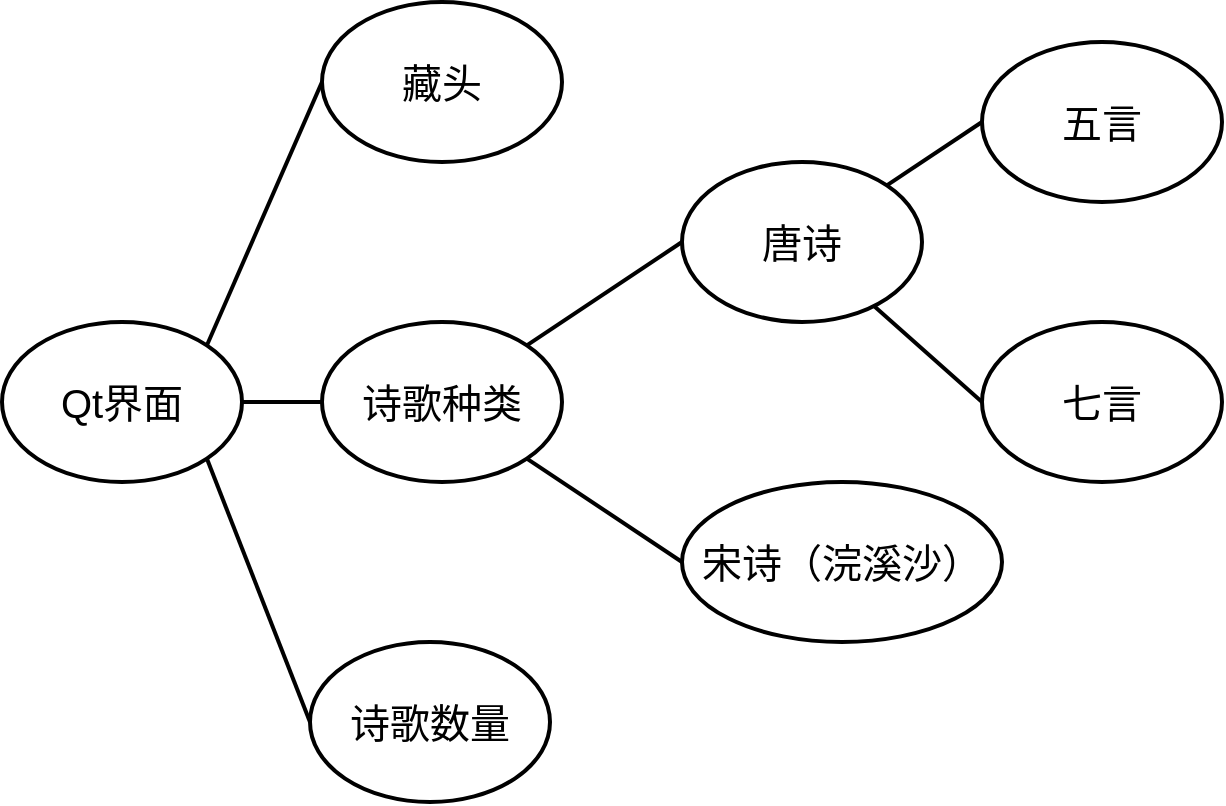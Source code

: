 <mxfile version="20.0.0" type="github">
  <diagram id="kBf5p6kNl44_95Un9667" name="第 1 页">
    <mxGraphModel dx="894" dy="642" grid="1" gridSize="10" guides="1" tooltips="1" connect="1" arrows="1" fold="1" page="1" pageScale="1" pageWidth="827" pageHeight="1169" math="0" shadow="0">
      <root>
        <mxCell id="0" />
        <mxCell id="1" parent="0" />
        <mxCell id="jqBc-mRR8H1Dg8vZ0vS1-2" value="Qt界面" style="ellipse;whiteSpace=wrap;html=1;fontSize=20;strokeWidth=2;" parent="1" vertex="1">
          <mxGeometry x="80" y="760" width="120" height="80" as="geometry" />
        </mxCell>
        <mxCell id="jqBc-mRR8H1Dg8vZ0vS1-3" value="藏头" style="ellipse;whiteSpace=wrap;html=1;fontSize=20;strokeWidth=2;" parent="1" vertex="1">
          <mxGeometry x="240" y="600" width="120" height="80" as="geometry" />
        </mxCell>
        <mxCell id="jqBc-mRR8H1Dg8vZ0vS1-4" value="诗歌种类" style="ellipse;whiteSpace=wrap;html=1;fontSize=20;strokeWidth=2;" parent="1" vertex="1">
          <mxGeometry x="240" y="760" width="120" height="80" as="geometry" />
        </mxCell>
        <mxCell id="jqBc-mRR8H1Dg8vZ0vS1-5" value="诗歌数量" style="ellipse;whiteSpace=wrap;html=1;fontSize=20;strokeWidth=2;" parent="1" vertex="1">
          <mxGeometry x="234" y="920" width="120" height="80" as="geometry" />
        </mxCell>
        <mxCell id="jqBc-mRR8H1Dg8vZ0vS1-6" value="唐诗" style="ellipse;whiteSpace=wrap;html=1;fontSize=20;strokeWidth=2;" parent="1" vertex="1">
          <mxGeometry x="420" y="680" width="120" height="80" as="geometry" />
        </mxCell>
        <mxCell id="jqBc-mRR8H1Dg8vZ0vS1-7" value="宋诗（浣溪沙）" style="ellipse;whiteSpace=wrap;html=1;fontSize=20;strokeWidth=2;" parent="1" vertex="1">
          <mxGeometry x="420" y="840" width="160" height="80" as="geometry" />
        </mxCell>
        <mxCell id="jqBc-mRR8H1Dg8vZ0vS1-8" value="五言" style="ellipse;whiteSpace=wrap;html=1;fontSize=20;strokeWidth=2;" parent="1" vertex="1">
          <mxGeometry x="570" y="620" width="120" height="80" as="geometry" />
        </mxCell>
        <mxCell id="jqBc-mRR8H1Dg8vZ0vS1-9" value="七言" style="ellipse;whiteSpace=wrap;html=1;fontSize=20;strokeWidth=2;" parent="1" vertex="1">
          <mxGeometry x="570" y="760" width="120" height="80" as="geometry" />
        </mxCell>
        <mxCell id="jqBc-mRR8H1Dg8vZ0vS1-10" value="" style="endArrow=none;html=1;rounded=0;exitX=1;exitY=0;exitDx=0;exitDy=0;entryX=0;entryY=0.5;entryDx=0;entryDy=0;fontSize=20;strokeWidth=2;" parent="1" source="jqBc-mRR8H1Dg8vZ0vS1-2" target="jqBc-mRR8H1Dg8vZ0vS1-3" edge="1">
          <mxGeometry width="50" height="50" relative="1" as="geometry">
            <mxPoint x="220" y="745" as="sourcePoint" />
            <mxPoint x="270" y="695" as="targetPoint" />
          </mxGeometry>
        </mxCell>
        <mxCell id="jqBc-mRR8H1Dg8vZ0vS1-11" value="" style="endArrow=none;html=1;rounded=0;exitX=1;exitY=1;exitDx=0;exitDy=0;entryX=0;entryY=0.5;entryDx=0;entryDy=0;fontSize=20;strokeWidth=2;" parent="1" source="jqBc-mRR8H1Dg8vZ0vS1-2" target="jqBc-mRR8H1Dg8vZ0vS1-5" edge="1">
          <mxGeometry width="50" height="50" relative="1" as="geometry">
            <mxPoint x="390" y="850" as="sourcePoint" />
            <mxPoint x="440" y="800" as="targetPoint" />
          </mxGeometry>
        </mxCell>
        <mxCell id="jqBc-mRR8H1Dg8vZ0vS1-12" value="" style="endArrow=none;html=1;rounded=0;exitX=1;exitY=0;exitDx=0;exitDy=0;entryX=0;entryY=0.5;entryDx=0;entryDy=0;fontSize=20;strokeWidth=2;" parent="1" source="jqBc-mRR8H1Dg8vZ0vS1-4" target="jqBc-mRR8H1Dg8vZ0vS1-6" edge="1">
          <mxGeometry width="50" height="50" relative="1" as="geometry">
            <mxPoint x="400" y="800" as="sourcePoint" />
            <mxPoint x="450" y="750" as="targetPoint" />
          </mxGeometry>
        </mxCell>
        <mxCell id="jqBc-mRR8H1Dg8vZ0vS1-14" value="" style="endArrow=none;html=1;rounded=0;exitX=1;exitY=1;exitDx=0;exitDy=0;entryX=0;entryY=0.5;entryDx=0;entryDy=0;fontSize=20;strokeWidth=2;" parent="1" source="jqBc-mRR8H1Dg8vZ0vS1-4" target="jqBc-mRR8H1Dg8vZ0vS1-7" edge="1">
          <mxGeometry width="50" height="50" relative="1" as="geometry">
            <mxPoint x="392.426" y="781.716" as="sourcePoint" />
            <mxPoint x="500" y="730" as="targetPoint" />
          </mxGeometry>
        </mxCell>
        <mxCell id="jqBc-mRR8H1Dg8vZ0vS1-15" value="" style="endArrow=none;html=1;rounded=0;entryX=0;entryY=0.5;entryDx=0;entryDy=0;exitX=1;exitY=0;exitDx=0;exitDy=0;fontSize=20;strokeWidth=2;" parent="1" source="jqBc-mRR8H1Dg8vZ0vS1-6" target="jqBc-mRR8H1Dg8vZ0vS1-8" edge="1">
          <mxGeometry width="50" height="50" relative="1" as="geometry">
            <mxPoint x="390" y="850" as="sourcePoint" />
            <mxPoint x="440" y="800" as="targetPoint" />
          </mxGeometry>
        </mxCell>
        <mxCell id="jqBc-mRR8H1Dg8vZ0vS1-16" value="" style="endArrow=none;html=1;rounded=0;entryX=0;entryY=0.5;entryDx=0;entryDy=0;fontSize=20;strokeWidth=2;" parent="1" source="jqBc-mRR8H1Dg8vZ0vS1-6" target="jqBc-mRR8H1Dg8vZ0vS1-9" edge="1">
          <mxGeometry width="50" height="50" relative="1" as="geometry">
            <mxPoint x="390" y="850" as="sourcePoint" />
            <mxPoint x="440" y="800" as="targetPoint" />
          </mxGeometry>
        </mxCell>
        <mxCell id="jqBc-mRR8H1Dg8vZ0vS1-20" value="" style="endArrow=none;html=1;rounded=0;exitX=1;exitY=0.5;exitDx=0;exitDy=0;entryX=0;entryY=0.5;entryDx=0;entryDy=0;fontSize=20;strokeWidth=2;" parent="1" source="jqBc-mRR8H1Dg8vZ0vS1-2" target="jqBc-mRR8H1Dg8vZ0vS1-4" edge="1">
          <mxGeometry width="50" height="50" relative="1" as="geometry">
            <mxPoint x="300" y="840" as="sourcePoint" />
            <mxPoint x="350" y="790" as="targetPoint" />
          </mxGeometry>
        </mxCell>
      </root>
    </mxGraphModel>
  </diagram>
</mxfile>
